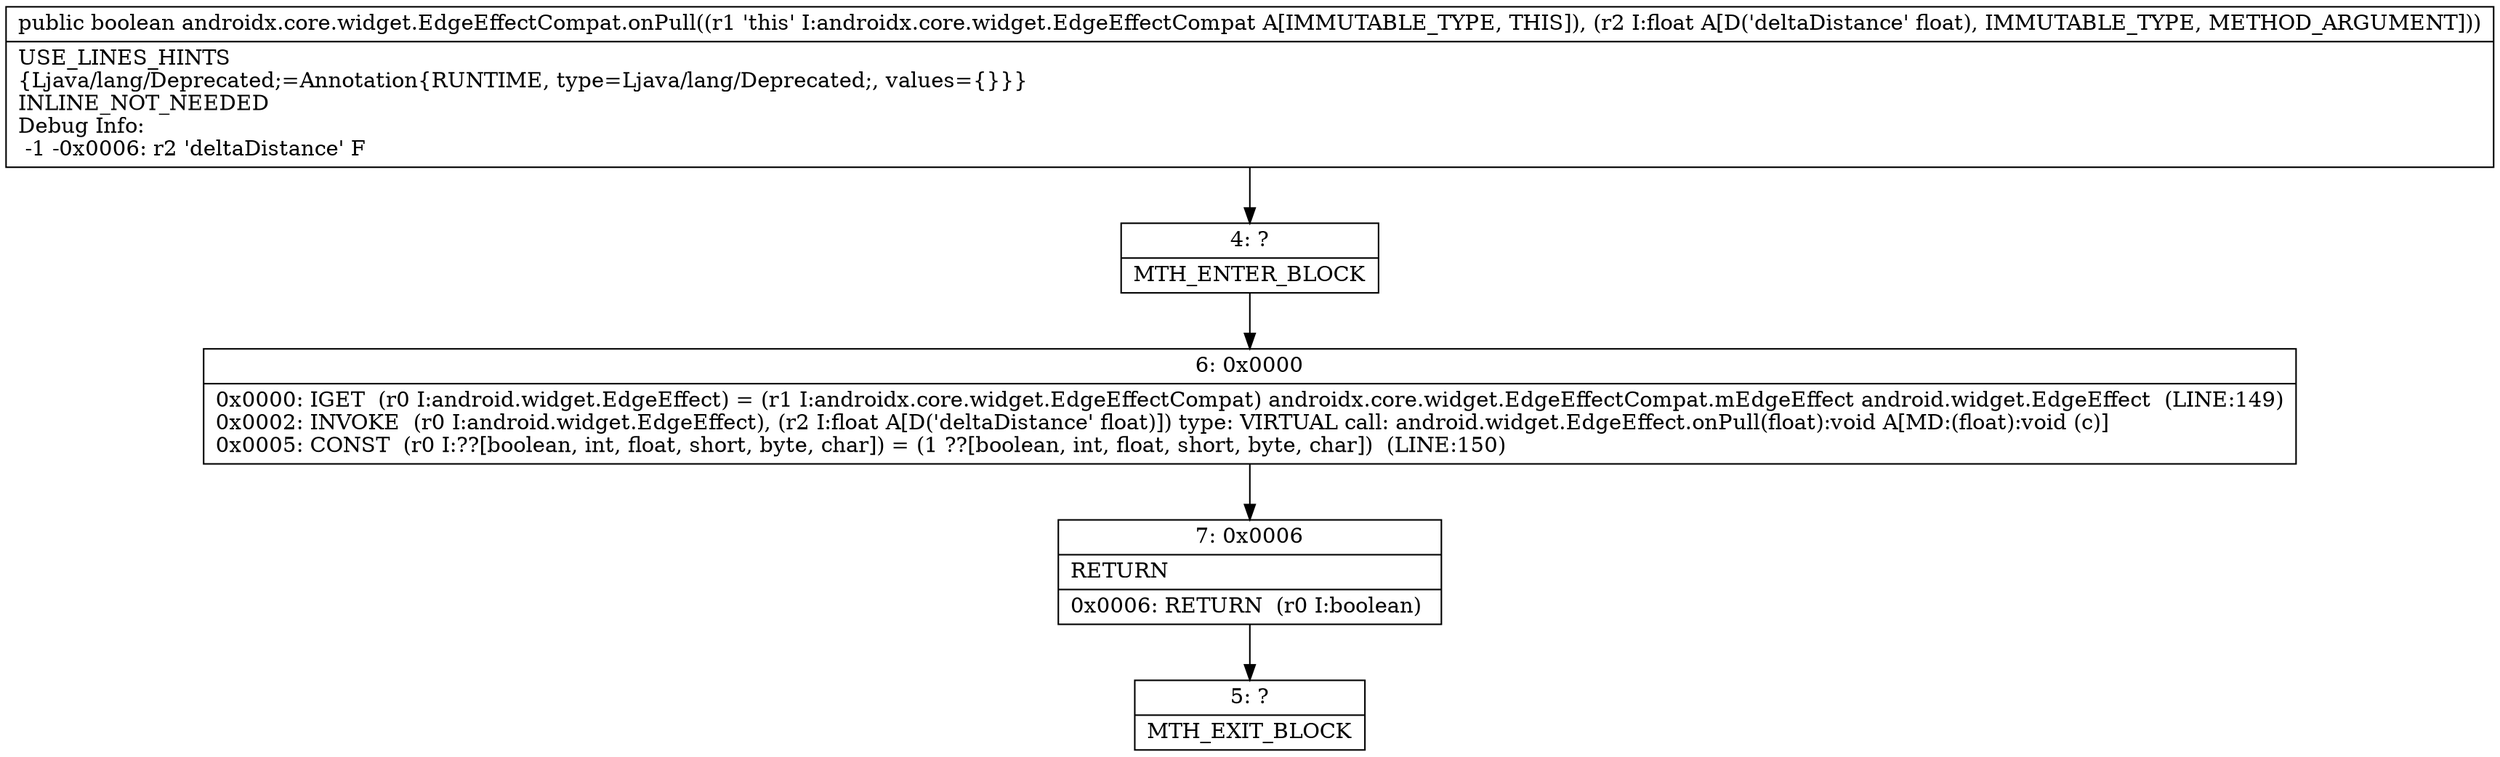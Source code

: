digraph "CFG forandroidx.core.widget.EdgeEffectCompat.onPull(F)Z" {
Node_4 [shape=record,label="{4\:\ ?|MTH_ENTER_BLOCK\l}"];
Node_6 [shape=record,label="{6\:\ 0x0000|0x0000: IGET  (r0 I:android.widget.EdgeEffect) = (r1 I:androidx.core.widget.EdgeEffectCompat) androidx.core.widget.EdgeEffectCompat.mEdgeEffect android.widget.EdgeEffect  (LINE:149)\l0x0002: INVOKE  (r0 I:android.widget.EdgeEffect), (r2 I:float A[D('deltaDistance' float)]) type: VIRTUAL call: android.widget.EdgeEffect.onPull(float):void A[MD:(float):void (c)]\l0x0005: CONST  (r0 I:??[boolean, int, float, short, byte, char]) = (1 ??[boolean, int, float, short, byte, char])  (LINE:150)\l}"];
Node_7 [shape=record,label="{7\:\ 0x0006|RETURN\l|0x0006: RETURN  (r0 I:boolean) \l}"];
Node_5 [shape=record,label="{5\:\ ?|MTH_EXIT_BLOCK\l}"];
MethodNode[shape=record,label="{public boolean androidx.core.widget.EdgeEffectCompat.onPull((r1 'this' I:androidx.core.widget.EdgeEffectCompat A[IMMUTABLE_TYPE, THIS]), (r2 I:float A[D('deltaDistance' float), IMMUTABLE_TYPE, METHOD_ARGUMENT]))  | USE_LINES_HINTS\l\{Ljava\/lang\/Deprecated;=Annotation\{RUNTIME, type=Ljava\/lang\/Deprecated;, values=\{\}\}\}\lINLINE_NOT_NEEDED\lDebug Info:\l  \-1 \-0x0006: r2 'deltaDistance' F\l}"];
MethodNode -> Node_4;Node_4 -> Node_6;
Node_6 -> Node_7;
Node_7 -> Node_5;
}

